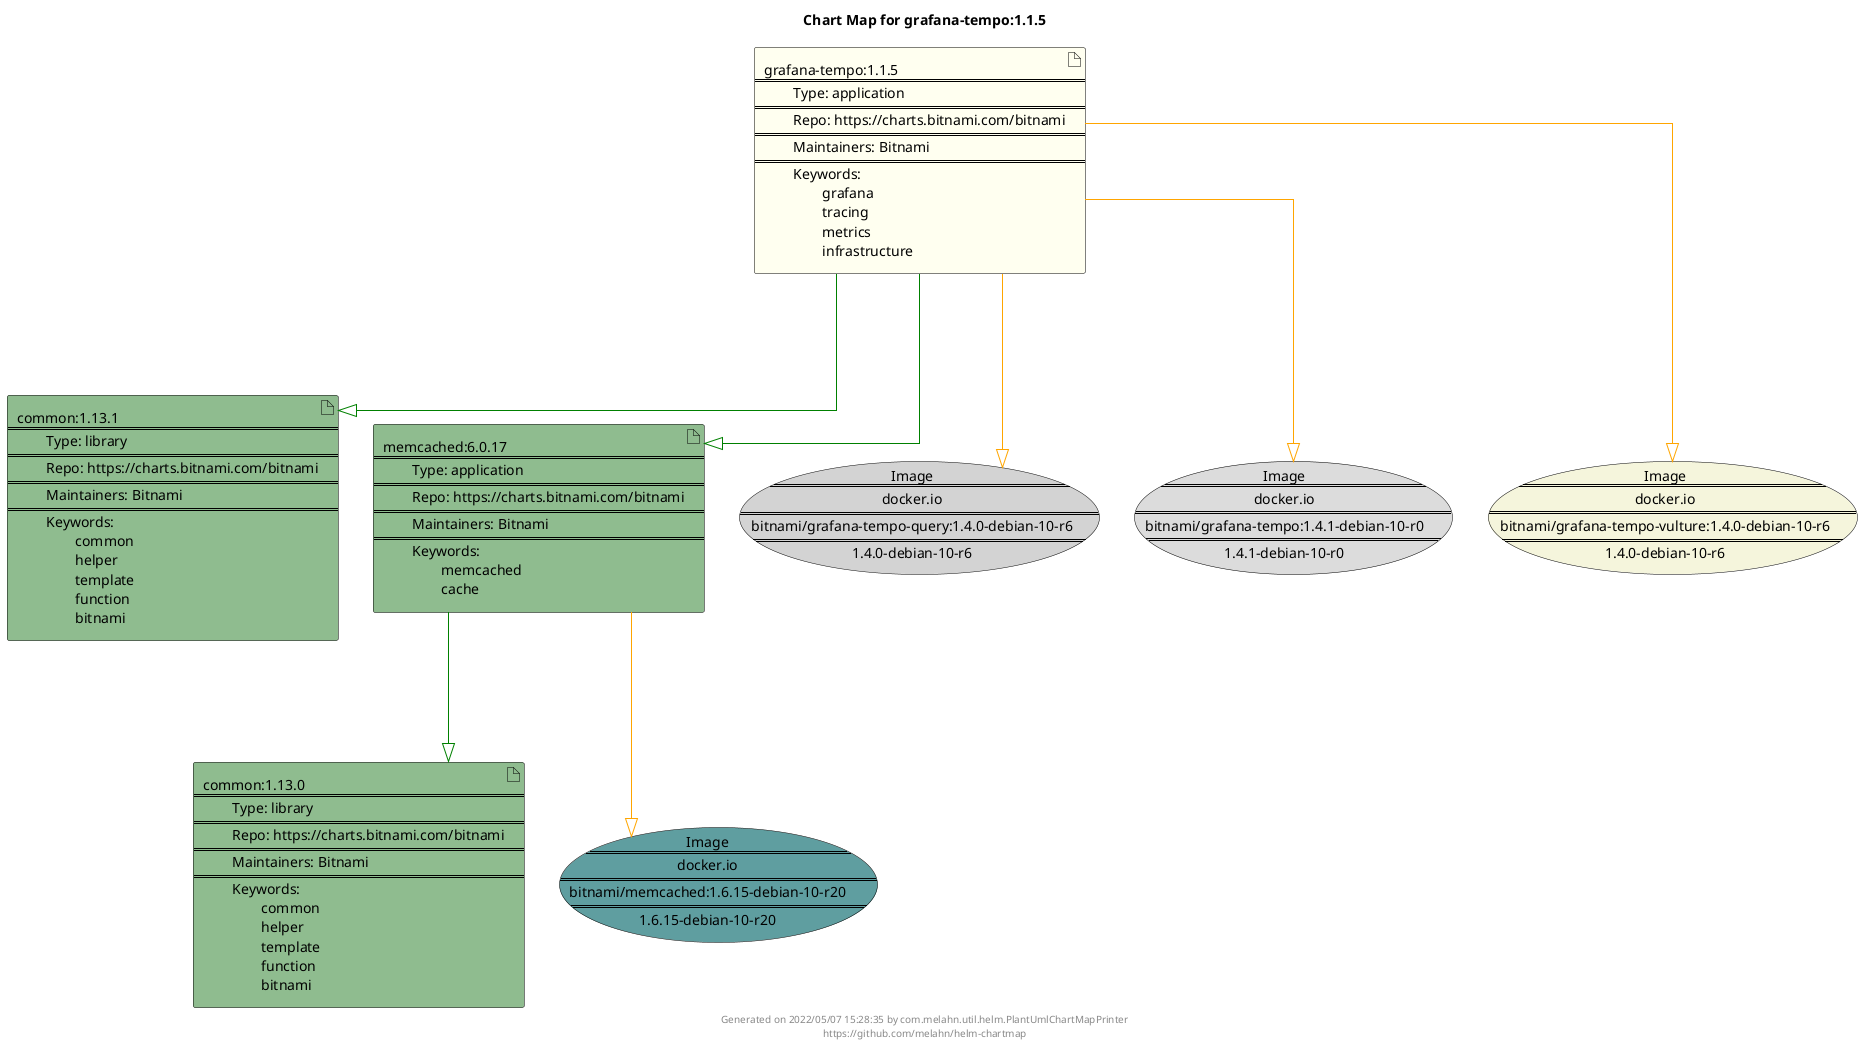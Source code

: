 @startuml
skinparam linetype ortho
skinparam backgroundColor white
skinparam usecaseBorderColor black
skinparam usecaseArrowColor LightSlateGray
skinparam artifactBorderColor black
skinparam artifactArrowColor LightSlateGray

title Chart Map for grafana-tempo:1.1.5

'There are 4 referenced Helm Charts
artifact "common:1.13.1\n====\n\tType: library\n====\n\tRepo: https://charts.bitnami.com/bitnami\n====\n\tMaintainers: Bitnami\n====\n\tKeywords: \n\t\tcommon\n\t\thelper\n\t\ttemplate\n\t\tfunction\n\t\tbitnami" as common_1_13_1 #DarkSeaGreen
artifact "common:1.13.0\n====\n\tType: library\n====\n\tRepo: https://charts.bitnami.com/bitnami\n====\n\tMaintainers: Bitnami\n====\n\tKeywords: \n\t\tcommon\n\t\thelper\n\t\ttemplate\n\t\tfunction\n\t\tbitnami" as common_1_13_0 #DarkSeaGreen
artifact "memcached:6.0.17\n====\n\tType: application\n====\n\tRepo: https://charts.bitnami.com/bitnami\n====\n\tMaintainers: Bitnami\n====\n\tKeywords: \n\t\tmemcached\n\t\tcache" as memcached_6_0_17 #DarkSeaGreen
artifact "grafana-tempo:1.1.5\n====\n\tType: application\n====\n\tRepo: https://charts.bitnami.com/bitnami\n====\n\tMaintainers: Bitnami\n====\n\tKeywords: \n\t\tgrafana\n\t\ttracing\n\t\tmetrics\n\t\tinfrastructure" as grafana_tempo_1_1_5 #Ivory

'There are 4 referenced Docker Images
usecase "Image\n====\ndocker.io\n====\nbitnami/memcached:1.6.15-debian-10-r20\n====\n1.6.15-debian-10-r20" as docker_io_bitnami_memcached_1_6_15_debian_10_r20 #CadetBlue
usecase "Image\n====\ndocker.io\n====\nbitnami/grafana-tempo-query:1.4.0-debian-10-r6\n====\n1.4.0-debian-10-r6" as docker_io_bitnami_grafana_tempo_query_1_4_0_debian_10_r6 #LightGrey
usecase "Image\n====\ndocker.io\n====\nbitnami/grafana-tempo:1.4.1-debian-10-r0\n====\n1.4.1-debian-10-r0" as docker_io_bitnami_grafana_tempo_1_4_1_debian_10_r0 #Gainsboro
usecase "Image\n====\ndocker.io\n====\nbitnami/grafana-tempo-vulture:1.4.0-debian-10-r6\n====\n1.4.0-debian-10-r6" as docker_io_bitnami_grafana_tempo_vulture_1_4_0_debian_10_r6 #Beige

'Chart Dependencies
grafana_tempo_1_1_5--[#green]-|>memcached_6_0_17
memcached_6_0_17--[#green]-|>common_1_13_0
grafana_tempo_1_1_5--[#green]-|>common_1_13_1
memcached_6_0_17--[#orange]-|>docker_io_bitnami_memcached_1_6_15_debian_10_r20
grafana_tempo_1_1_5--[#orange]-|>docker_io_bitnami_grafana_tempo_vulture_1_4_0_debian_10_r6
grafana_tempo_1_1_5--[#orange]-|>docker_io_bitnami_grafana_tempo_query_1_4_0_debian_10_r6
grafana_tempo_1_1_5--[#orange]-|>docker_io_bitnami_grafana_tempo_1_4_1_debian_10_r0

center footer Generated on 2022/05/07 15:28:35 by com.melahn.util.helm.PlantUmlChartMapPrinter\nhttps://github.com/melahn/helm-chartmap
@enduml
